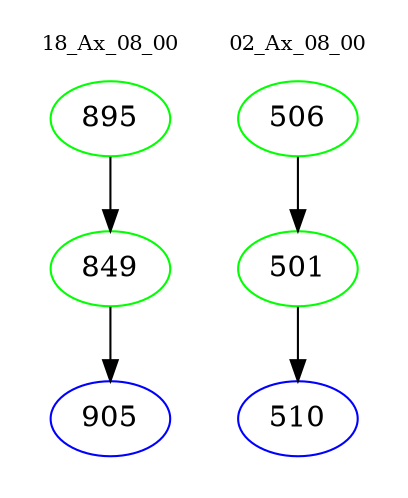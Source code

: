 digraph{
subgraph cluster_0 {
color = white
label = "18_Ax_08_00";
fontsize=10;
T0_895 [label="895", color="green"]
T0_895 -> T0_849 [color="black"]
T0_849 [label="849", color="green"]
T0_849 -> T0_905 [color="black"]
T0_905 [label="905", color="blue"]
}
subgraph cluster_1 {
color = white
label = "02_Ax_08_00";
fontsize=10;
T1_506 [label="506", color="green"]
T1_506 -> T1_501 [color="black"]
T1_501 [label="501", color="green"]
T1_501 -> T1_510 [color="black"]
T1_510 [label="510", color="blue"]
}
}
